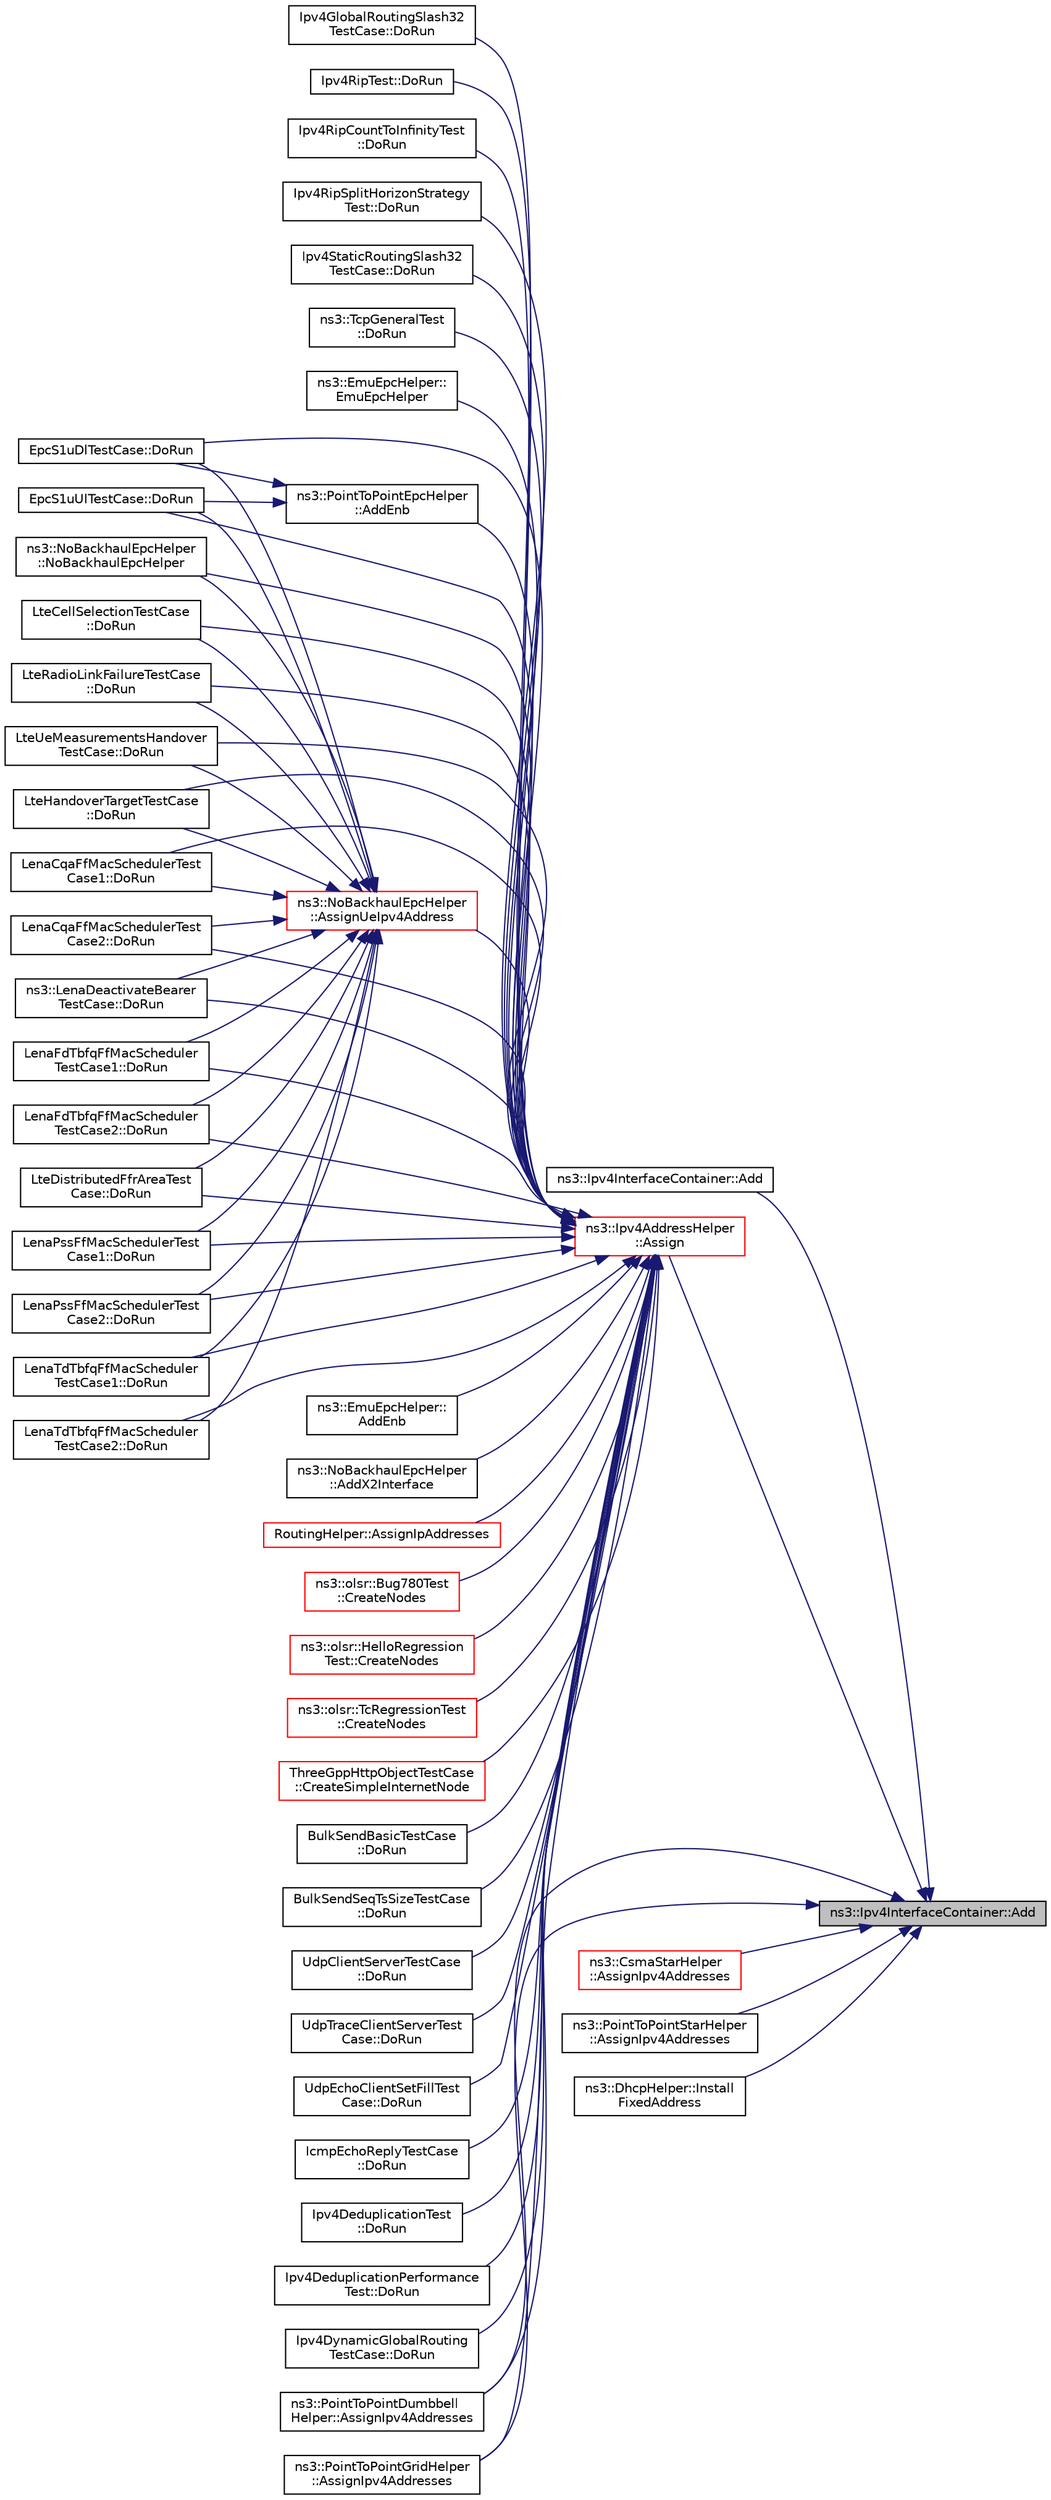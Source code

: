 digraph "ns3::Ipv4InterfaceContainer::Add"
{
 // LATEX_PDF_SIZE
  edge [fontname="Helvetica",fontsize="10",labelfontname="Helvetica",labelfontsize="10"];
  node [fontname="Helvetica",fontsize="10",shape=record];
  rankdir="RL";
  Node1 [label="ns3::Ipv4InterfaceContainer::Add",height=0.2,width=0.4,color="black", fillcolor="grey75", style="filled", fontcolor="black",tooltip="Concatenate the entries in the other container with ours."];
  Node1 -> Node2 [dir="back",color="midnightblue",fontsize="10",style="solid",fontname="Helvetica"];
  Node2 [label="ns3::Ipv4InterfaceContainer::Add",height=0.2,width=0.4,color="black", fillcolor="white", style="filled",URL="$classns3_1_1_ipv4_interface_container.html#ab19c6d1666a08c6804f4534a2f1d3343",tooltip="Manually add an entry to the container consisting of a previously composed entry std::pair."];
  Node1 -> Node3 [dir="back",color="midnightblue",fontsize="10",style="solid",fontname="Helvetica"];
  Node3 [label="ns3::Ipv4AddressHelper\l::Assign",height=0.2,width=0.4,color="red", fillcolor="white", style="filled",URL="$classns3_1_1_ipv4_address_helper.html#af8e7f4a1a7e74c00014a1eac445a27af",tooltip="Assign IP addresses to the net devices specified in the container based on the current network prefix..."];
  Node3 -> Node4 [dir="back",color="midnightblue",fontsize="10",style="solid",fontname="Helvetica"];
  Node4 [label="ns3::EmuEpcHelper::\lEmuEpcHelper",height=0.2,width=0.4,color="black", fillcolor="white", style="filled",URL="$classns3_1_1_emu_epc_helper.html#a10b42d66910c4ee73006f40eea1a1de1",tooltip="Constructor."];
  Node3 -> Node5 [dir="back",color="midnightblue",fontsize="10",style="solid",fontname="Helvetica"];
  Node5 [label="ns3::NoBackhaulEpcHelper\l::NoBackhaulEpcHelper",height=0.2,width=0.4,color="black", fillcolor="white", style="filled",URL="$classns3_1_1_no_backhaul_epc_helper.html#a8822666431eefe3a78ba2a0bf4ca1bae",tooltip="Constructor."];
  Node3 -> Node6 [dir="back",color="midnightblue",fontsize="10",style="solid",fontname="Helvetica"];
  Node6 [label="ns3::EmuEpcHelper::\lAddEnb",height=0.2,width=0.4,color="black", fillcolor="white", style="filled",URL="$classns3_1_1_emu_epc_helper.html#abaff0cf3ed70c034b5e0fd22dc89a7ba",tooltip="Add an eNB to the EPC."];
  Node3 -> Node7 [dir="back",color="midnightblue",fontsize="10",style="solid",fontname="Helvetica"];
  Node7 [label="ns3::PointToPointEpcHelper\l::AddEnb",height=0.2,width=0.4,color="black", fillcolor="white", style="filled",URL="$classns3_1_1_point_to_point_epc_helper.html#a6636cc9c0501b719bd81ed13efd3c589",tooltip="Add an eNB to the EPC."];
  Node7 -> Node8 [dir="back",color="midnightblue",fontsize="10",style="solid",fontname="Helvetica"];
  Node8 [label="EpcS1uDlTestCase::DoRun",height=0.2,width=0.4,color="black", fillcolor="white", style="filled",URL="$class_epc_s1u_dl_test_case.html#a2ac9313672e6c5e2a5a33f98a77ffec2",tooltip="Implementation to actually run this TestCase."];
  Node7 -> Node9 [dir="back",color="midnightblue",fontsize="10",style="solid",fontname="Helvetica"];
  Node9 [label="EpcS1uUlTestCase::DoRun",height=0.2,width=0.4,color="black", fillcolor="white", style="filled",URL="$class_epc_s1u_ul_test_case.html#a6fa27997312de46d9b0f3ab2221a24fa",tooltip="Implementation to actually run this TestCase."];
  Node3 -> Node10 [dir="back",color="midnightblue",fontsize="10",style="solid",fontname="Helvetica"];
  Node10 [label="ns3::NoBackhaulEpcHelper\l::AddX2Interface",height=0.2,width=0.4,color="black", fillcolor="white", style="filled",URL="$classns3_1_1_no_backhaul_epc_helper.html#acf379e818b7d59a9be243b58d8d9d176",tooltip="Add an X2 interface between two eNB."];
  Node3 -> Node11 [dir="back",color="midnightblue",fontsize="10",style="solid",fontname="Helvetica"];
  Node11 [label="RoutingHelper::AssignIpAddresses",height=0.2,width=0.4,color="red", fillcolor="white", style="filled",URL="$class_routing_helper.html#aa08ca9f06e7e06f95919bb14345750b0",tooltip="Assigns IPv4 addresses to net devices and their interfaces."];
  Node3 -> Node15 [dir="back",color="midnightblue",fontsize="10",style="solid",fontname="Helvetica"];
  Node15 [label="ns3::PointToPointDumbbell\lHelper::AssignIpv4Addresses",height=0.2,width=0.4,color="black", fillcolor="white", style="filled",URL="$classns3_1_1_point_to_point_dumbbell_helper.html#a3a2e0460a83df9b826b4a4553db22984",tooltip=" "];
  Node3 -> Node16 [dir="back",color="midnightblue",fontsize="10",style="solid",fontname="Helvetica"];
  Node16 [label="ns3::PointToPointGridHelper\l::AssignIpv4Addresses",height=0.2,width=0.4,color="black", fillcolor="white", style="filled",URL="$classns3_1_1_point_to_point_grid_helper.html#a96ae3a60a6d9fa3b1501d32193cd6fb7",tooltip="Assigns Ipv4 addresses to all the row and column interfaces."];
  Node3 -> Node17 [dir="back",color="midnightblue",fontsize="10",style="solid",fontname="Helvetica"];
  Node17 [label="ns3::NoBackhaulEpcHelper\l::AssignUeIpv4Address",height=0.2,width=0.4,color="red", fillcolor="white", style="filled",URL="$classns3_1_1_no_backhaul_epc_helper.html#ae6a000fcb33b4e5621432af1b68d63bc",tooltip="Assign IPv4 addresses to UE devices."];
  Node17 -> Node5 [dir="back",color="midnightblue",fontsize="10",style="solid",fontname="Helvetica"];
  Node17 -> Node18 [dir="back",color="midnightblue",fontsize="10",style="solid",fontname="Helvetica"];
  Node18 [label="LteCellSelectionTestCase\l::DoRun",height=0.2,width=0.4,color="black", fillcolor="white", style="filled",URL="$class_lte_cell_selection_test_case.html#a2ad9dadf26f7beb5d3ed1c6dfbcef90a",tooltip="Setup the simulation according to the configuration set by the class constructor, run it,..."];
  Node17 -> Node19 [dir="back",color="midnightblue",fontsize="10",style="solid",fontname="Helvetica"];
  Node19 [label="LteRadioLinkFailureTestCase\l::DoRun",height=0.2,width=0.4,color="black", fillcolor="white", style="filled",URL="$class_lte_radio_link_failure_test_case.html#ae7e2b1f96fbb5c77477c9b5b5905f347",tooltip="Setup the simulation according to the configuration set by the class constructor, run it,..."];
  Node17 -> Node20 [dir="back",color="midnightblue",fontsize="10",style="solid",fontname="Helvetica"];
  Node20 [label="LteUeMeasurementsHandover\lTestCase::DoRun",height=0.2,width=0.4,color="black", fillcolor="white", style="filled",URL="$class_lte_ue_measurements_handover_test_case.html#ae81c492f54cd25f174b26310458a7e5f",tooltip="Setup the simulation with the intended UE measurement reporting configuration, run it,..."];
  Node17 -> Node21 [dir="back",color="midnightblue",fontsize="10",style="solid",fontname="Helvetica"];
  Node21 [label="LteHandoverTargetTestCase\l::DoRun",height=0.2,width=0.4,color="black", fillcolor="white", style="filled",URL="$class_lte_handover_target_test_case.html#adc2ffaf5e89accdbf70756ad9a92ce2c",tooltip="Run a simulation of a micro-cell network using the parameters provided to the constructor function."];
  Node17 -> Node8 [dir="back",color="midnightblue",fontsize="10",style="solid",fontname="Helvetica"];
  Node17 -> Node9 [dir="back",color="midnightblue",fontsize="10",style="solid",fontname="Helvetica"];
  Node17 -> Node22 [dir="back",color="midnightblue",fontsize="10",style="solid",fontname="Helvetica"];
  Node22 [label="LenaCqaFfMacSchedulerTest\lCase1::DoRun",height=0.2,width=0.4,color="black", fillcolor="white", style="filled",URL="$class_lena_cqa_ff_mac_scheduler_test_case1.html#a91b3e2ef4ff292dbeda5559ff0eae1e6",tooltip="Implementation to actually run this TestCase."];
  Node17 -> Node23 [dir="back",color="midnightblue",fontsize="10",style="solid",fontname="Helvetica"];
  Node23 [label="LenaCqaFfMacSchedulerTest\lCase2::DoRun",height=0.2,width=0.4,color="black", fillcolor="white", style="filled",URL="$class_lena_cqa_ff_mac_scheduler_test_case2.html#a773e8490a80a3afe50adf54d713d3e4a",tooltip="Implementation to actually run this TestCase."];
  Node17 -> Node24 [dir="back",color="midnightblue",fontsize="10",style="solid",fontname="Helvetica"];
  Node24 [label="ns3::LenaDeactivateBearer\lTestCase::DoRun",height=0.2,width=0.4,color="black", fillcolor="white", style="filled",URL="$classns3_1_1_lena_deactivate_bearer_test_case.html#a214d777e46f96b701efdfd360871f53f",tooltip="Implementation to actually run this TestCase."];
  Node17 -> Node25 [dir="back",color="midnightblue",fontsize="10",style="solid",fontname="Helvetica"];
  Node25 [label="LenaFdTbfqFfMacScheduler\lTestCase1::DoRun",height=0.2,width=0.4,color="black", fillcolor="white", style="filled",URL="$class_lena_fd_tbfq_ff_mac_scheduler_test_case1.html#ae0536bf54d4e05fbf3600c1654c14cc0",tooltip="Implementation to actually run this TestCase."];
  Node17 -> Node26 [dir="back",color="midnightblue",fontsize="10",style="solid",fontname="Helvetica"];
  Node26 [label="LenaFdTbfqFfMacScheduler\lTestCase2::DoRun",height=0.2,width=0.4,color="black", fillcolor="white", style="filled",URL="$class_lena_fd_tbfq_ff_mac_scheduler_test_case2.html#a2e43d4f9483463dffa86410a1ce47140",tooltip="Implementation to actually run this TestCase."];
  Node17 -> Node27 [dir="back",color="midnightblue",fontsize="10",style="solid",fontname="Helvetica"];
  Node27 [label="LteDistributedFfrAreaTest\lCase::DoRun",height=0.2,width=0.4,color="black", fillcolor="white", style="filled",URL="$class_lte_distributed_ffr_area_test_case.html#a1a386a39f2ddc3d22b17a134b775e2b7",tooltip="Implementation to actually run this TestCase."];
  Node17 -> Node28 [dir="back",color="midnightblue",fontsize="10",style="solid",fontname="Helvetica"];
  Node28 [label="LenaPssFfMacSchedulerTest\lCase1::DoRun",height=0.2,width=0.4,color="black", fillcolor="white", style="filled",URL="$class_lena_pss_ff_mac_scheduler_test_case1.html#a82b48ffdd476a2c0b5b111aaa2702fc9",tooltip="Implementation to actually run this TestCase."];
  Node17 -> Node29 [dir="back",color="midnightblue",fontsize="10",style="solid",fontname="Helvetica"];
  Node29 [label="LenaPssFfMacSchedulerTest\lCase2::DoRun",height=0.2,width=0.4,color="black", fillcolor="white", style="filled",URL="$class_lena_pss_ff_mac_scheduler_test_case2.html#aff2e955c075aacd1f05d38b81ace0c3a",tooltip="Implementation to actually run this TestCase."];
  Node17 -> Node30 [dir="back",color="midnightblue",fontsize="10",style="solid",fontname="Helvetica"];
  Node30 [label="LenaTdTbfqFfMacScheduler\lTestCase1::DoRun",height=0.2,width=0.4,color="black", fillcolor="white", style="filled",URL="$class_lena_td_tbfq_ff_mac_scheduler_test_case1.html#a7cc404c3537ef82bd8c4d8ebee0af929",tooltip="Implementation to actually run this TestCase."];
  Node17 -> Node31 [dir="back",color="midnightblue",fontsize="10",style="solid",fontname="Helvetica"];
  Node31 [label="LenaTdTbfqFfMacScheduler\lTestCase2::DoRun",height=0.2,width=0.4,color="black", fillcolor="white", style="filled",URL="$class_lena_td_tbfq_ff_mac_scheduler_test_case2.html#a4029c5006bf9136e36d90101934b1db0",tooltip="Implementation to actually run this TestCase."];
  Node3 -> Node35 [dir="back",color="midnightblue",fontsize="10",style="solid",fontname="Helvetica"];
  Node35 [label="ns3::olsr::Bug780Test\l::CreateNodes",height=0.2,width=0.4,color="red", fillcolor="white", style="filled",URL="$classns3_1_1olsr_1_1_bug780_test.html#a87a836a5491da4a21a0b51d2a647b422",tooltip="Create & configure test network."];
  Node3 -> Node37 [dir="back",color="midnightblue",fontsize="10",style="solid",fontname="Helvetica"];
  Node37 [label="ns3::olsr::HelloRegression\lTest::CreateNodes",height=0.2,width=0.4,color="red", fillcolor="white", style="filled",URL="$classns3_1_1olsr_1_1_hello_regression_test.html#ab101b71625b566733aeee0f7cd82e9f1",tooltip="Create & configure test network."];
  Node3 -> Node39 [dir="back",color="midnightblue",fontsize="10",style="solid",fontname="Helvetica"];
  Node39 [label="ns3::olsr::TcRegressionTest\l::CreateNodes",height=0.2,width=0.4,color="red", fillcolor="white", style="filled",URL="$classns3_1_1olsr_1_1_tc_regression_test.html#a09709ecf415b2a4c90c78aadb4c84c49",tooltip="Create & configure test network."];
  Node3 -> Node41 [dir="back",color="midnightblue",fontsize="10",style="solid",fontname="Helvetica"];
  Node41 [label="ThreeGppHttpObjectTestCase\l::CreateSimpleInternetNode",height=0.2,width=0.4,color="red", fillcolor="white", style="filled",URL="$class_three_gpp_http_object_test_case.html#a8d61a770a47e18e6c1f0aa914828f1c5",tooltip="Creates a Node, complete with a TCP/IP stack and address assignment."];
  Node3 -> Node18 [dir="back",color="midnightblue",fontsize="10",style="solid",fontname="Helvetica"];
  Node3 -> Node19 [dir="back",color="midnightblue",fontsize="10",style="solid",fontname="Helvetica"];
  Node3 -> Node20 [dir="back",color="midnightblue",fontsize="10",style="solid",fontname="Helvetica"];
  Node3 -> Node21 [dir="back",color="midnightblue",fontsize="10",style="solid",fontname="Helvetica"];
  Node3 -> Node43 [dir="back",color="midnightblue",fontsize="10",style="solid",fontname="Helvetica"];
  Node43 [label="BulkSendBasicTestCase\l::DoRun",height=0.2,width=0.4,color="black", fillcolor="white", style="filled",URL="$class_bulk_send_basic_test_case.html#a38cdd752ff48f9af84d01f66ebbda50a",tooltip="Implementation to actually run this TestCase."];
  Node3 -> Node44 [dir="back",color="midnightblue",fontsize="10",style="solid",fontname="Helvetica"];
  Node44 [label="BulkSendSeqTsSizeTestCase\l::DoRun",height=0.2,width=0.4,color="black", fillcolor="white", style="filled",URL="$class_bulk_send_seq_ts_size_test_case.html#a0c5146191974b6aa6d7b94f5dfd4d749",tooltip="Implementation to actually run this TestCase."];
  Node3 -> Node45 [dir="back",color="midnightblue",fontsize="10",style="solid",fontname="Helvetica"];
  Node45 [label="UdpClientServerTestCase\l::DoRun",height=0.2,width=0.4,color="black", fillcolor="white", style="filled",URL="$class_udp_client_server_test_case.html#a9f7f382020c2a70d7cb2434ae18c9b6c",tooltip="Implementation to actually run this TestCase."];
  Node3 -> Node46 [dir="back",color="midnightblue",fontsize="10",style="solid",fontname="Helvetica"];
  Node46 [label="UdpTraceClientServerTest\lCase::DoRun",height=0.2,width=0.4,color="black", fillcolor="white", style="filled",URL="$class_udp_trace_client_server_test_case.html#a067367203d92eb6f9edaee3c17da6d8a",tooltip="Implementation to actually run this TestCase."];
  Node3 -> Node47 [dir="back",color="midnightblue",fontsize="10",style="solid",fontname="Helvetica"];
  Node47 [label="UdpEchoClientSetFillTest\lCase::DoRun",height=0.2,width=0.4,color="black", fillcolor="white", style="filled",URL="$class_udp_echo_client_set_fill_test_case.html#abab274bc5d6e6f303a96446710d650b2",tooltip="Implementation to actually run this TestCase."];
  Node3 -> Node48 [dir="back",color="midnightblue",fontsize="10",style="solid",fontname="Helvetica"];
  Node48 [label="IcmpEchoReplyTestCase\l::DoRun",height=0.2,width=0.4,color="black", fillcolor="white", style="filled",URL="$class_icmp_echo_reply_test_case.html#a9f73985659d7b2102e1cefe50d8b9635",tooltip="Implementation to actually run this TestCase."];
  Node3 -> Node49 [dir="back",color="midnightblue",fontsize="10",style="solid",fontname="Helvetica"];
  Node49 [label="Ipv4DeduplicationTest\l::DoRun",height=0.2,width=0.4,color="black", fillcolor="white", style="filled",URL="$class_ipv4_deduplication_test.html#a5e5727b7b8436191367a912d0e1a16e3",tooltip="Implementation to actually run this TestCase."];
  Node3 -> Node50 [dir="back",color="midnightblue",fontsize="10",style="solid",fontname="Helvetica"];
  Node50 [label="Ipv4DeduplicationPerformance\lTest::DoRun",height=0.2,width=0.4,color="black", fillcolor="white", style="filled",URL="$class_ipv4_deduplication_performance_test.html#a31518001eb022fe1f91e769de0595883",tooltip="Implementation to actually run this TestCase."];
  Node3 -> Node51 [dir="back",color="midnightblue",fontsize="10",style="solid",fontname="Helvetica"];
  Node51 [label="Ipv4DynamicGlobalRouting\lTestCase::DoRun",height=0.2,width=0.4,color="black", fillcolor="white", style="filled",URL="$class_ipv4_dynamic_global_routing_test_case.html#a376bd2f408504237fdfac663598fb6c6",tooltip="Implementation to actually run this TestCase."];
  Node3 -> Node52 [dir="back",color="midnightblue",fontsize="10",style="solid",fontname="Helvetica"];
  Node52 [label="Ipv4GlobalRoutingSlash32\lTestCase::DoRun",height=0.2,width=0.4,color="black", fillcolor="white", style="filled",URL="$class_ipv4_global_routing_slash32_test_case.html#a261a15e240910fb1981571e8e6cb294f",tooltip="Implementation to actually run this TestCase."];
  Node3 -> Node53 [dir="back",color="midnightblue",fontsize="10",style="solid",fontname="Helvetica"];
  Node53 [label="Ipv4RipTest::DoRun",height=0.2,width=0.4,color="black", fillcolor="white", style="filled",URL="$class_ipv4_rip_test.html#a4f355233f8793da9555cd544cd5893e9",tooltip="Implementation to actually run this TestCase."];
  Node3 -> Node54 [dir="back",color="midnightblue",fontsize="10",style="solid",fontname="Helvetica"];
  Node54 [label="Ipv4RipCountToInfinityTest\l::DoRun",height=0.2,width=0.4,color="black", fillcolor="white", style="filled",URL="$class_ipv4_rip_count_to_infinity_test.html#a98754dfc16633ff58db8cfd697dd9862",tooltip="Implementation to actually run this TestCase."];
  Node3 -> Node55 [dir="back",color="midnightblue",fontsize="10",style="solid",fontname="Helvetica"];
  Node55 [label="Ipv4RipSplitHorizonStrategy\lTest::DoRun",height=0.2,width=0.4,color="black", fillcolor="white", style="filled",URL="$class_ipv4_rip_split_horizon_strategy_test.html#a2e1df0675ad2712888aa499ee0f7eac2",tooltip="Implementation to actually run this TestCase."];
  Node3 -> Node56 [dir="back",color="midnightblue",fontsize="10",style="solid",fontname="Helvetica"];
  Node56 [label="Ipv4StaticRoutingSlash32\lTestCase::DoRun",height=0.2,width=0.4,color="black", fillcolor="white", style="filled",URL="$class_ipv4_static_routing_slash32_test_case.html#a73d080d5a091f9198cc6611f042ff7ce",tooltip="Implementation to actually run this TestCase."];
  Node3 -> Node57 [dir="back",color="midnightblue",fontsize="10",style="solid",fontname="Helvetica"];
  Node57 [label="ns3::TcpGeneralTest\l::DoRun",height=0.2,width=0.4,color="black", fillcolor="white", style="filled",URL="$classns3_1_1_tcp_general_test.html#a79f00453e60b95fcf8d22757593f5ed3",tooltip="Execute the tcp test."];
  Node3 -> Node8 [dir="back",color="midnightblue",fontsize="10",style="solid",fontname="Helvetica"];
  Node3 -> Node9 [dir="back",color="midnightblue",fontsize="10",style="solid",fontname="Helvetica"];
  Node3 -> Node22 [dir="back",color="midnightblue",fontsize="10",style="solid",fontname="Helvetica"];
  Node3 -> Node23 [dir="back",color="midnightblue",fontsize="10",style="solid",fontname="Helvetica"];
  Node3 -> Node24 [dir="back",color="midnightblue",fontsize="10",style="solid",fontname="Helvetica"];
  Node3 -> Node25 [dir="back",color="midnightblue",fontsize="10",style="solid",fontname="Helvetica"];
  Node3 -> Node26 [dir="back",color="midnightblue",fontsize="10",style="solid",fontname="Helvetica"];
  Node3 -> Node27 [dir="back",color="midnightblue",fontsize="10",style="solid",fontname="Helvetica"];
  Node3 -> Node28 [dir="back",color="midnightblue",fontsize="10",style="solid",fontname="Helvetica"];
  Node3 -> Node29 [dir="back",color="midnightblue",fontsize="10",style="solid",fontname="Helvetica"];
  Node3 -> Node30 [dir="back",color="midnightblue",fontsize="10",style="solid",fontname="Helvetica"];
  Node3 -> Node31 [dir="back",color="midnightblue",fontsize="10",style="solid",fontname="Helvetica"];
  Node1 -> Node73 [dir="back",color="midnightblue",fontsize="10",style="solid",fontname="Helvetica"];
  Node73 [label="ns3::CsmaStarHelper\l::AssignIpv4Addresses",height=0.2,width=0.4,color="red", fillcolor="white", style="filled",URL="$classns3_1_1_csma_star_helper.html#a79de8a790d22696c51a4f6691cf24ce0",tooltip=" "];
  Node1 -> Node75 [dir="back",color="midnightblue",fontsize="10",style="solid",fontname="Helvetica"];
  Node75 [label="ns3::PointToPointStarHelper\l::AssignIpv4Addresses",height=0.2,width=0.4,color="black", fillcolor="white", style="filled",URL="$classns3_1_1_point_to_point_star_helper.html#ac92083654a8ef52b71f94397e0c0645d",tooltip=" "];
  Node1 -> Node15 [dir="back",color="midnightblue",fontsize="10",style="solid",fontname="Helvetica"];
  Node1 -> Node16 [dir="back",color="midnightblue",fontsize="10",style="solid",fontname="Helvetica"];
  Node1 -> Node76 [dir="back",color="midnightblue",fontsize="10",style="solid",fontname="Helvetica"];
  Node76 [label="ns3::DhcpHelper::Install\lFixedAddress",height=0.2,width=0.4,color="black", fillcolor="white", style="filled",URL="$classns3_1_1_dhcp_helper.html#a606a1e4ff7c732d4ff1e18dbfbe6abeb",tooltip="Assign a fixed IP addresses to a net device."];
}
